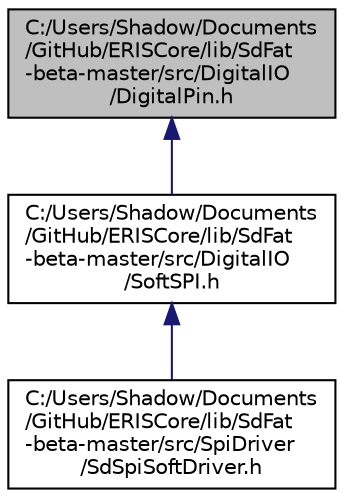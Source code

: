 digraph "C:/Users/Shadow/Documents/GitHub/ERISCore/lib/SdFat-beta-master/src/DigitalIO/DigitalPin.h"
{
 // LATEX_PDF_SIZE
  edge [fontname="Helvetica",fontsize="10",labelfontname="Helvetica",labelfontsize="10"];
  node [fontname="Helvetica",fontsize="10",shape=record];
  Node1 [label="C:/Users/Shadow/Documents\l/GitHub/ERISCore/lib/SdFat\l-beta-master/src/DigitalIO\l/DigitalPin.h",height=0.2,width=0.4,color="black", fillcolor="grey75", style="filled", fontcolor="black",tooltip="Fast Digital Pin functions."];
  Node1 -> Node2 [dir="back",color="midnightblue",fontsize="10",style="solid",fontname="Helvetica"];
  Node2 [label="C:/Users/Shadow/Documents\l/GitHub/ERISCore/lib/SdFat\l-beta-master/src/DigitalIO\l/SoftSPI.h",height=0.2,width=0.4,color="black", fillcolor="white", style="filled",URL="$_soft_s_p_i_8h.html",tooltip="Software SPI."];
  Node2 -> Node3 [dir="back",color="midnightblue",fontsize="10",style="solid",fontname="Helvetica"];
  Node3 [label="C:/Users/Shadow/Documents\l/GitHub/ERISCore/lib/SdFat\l-beta-master/src/SpiDriver\l/SdSpiSoftDriver.h",height=0.2,width=0.4,color="black", fillcolor="white", style="filled",URL="$_sd_spi_soft_driver_8h.html",tooltip="Class for software SPI."];
}
